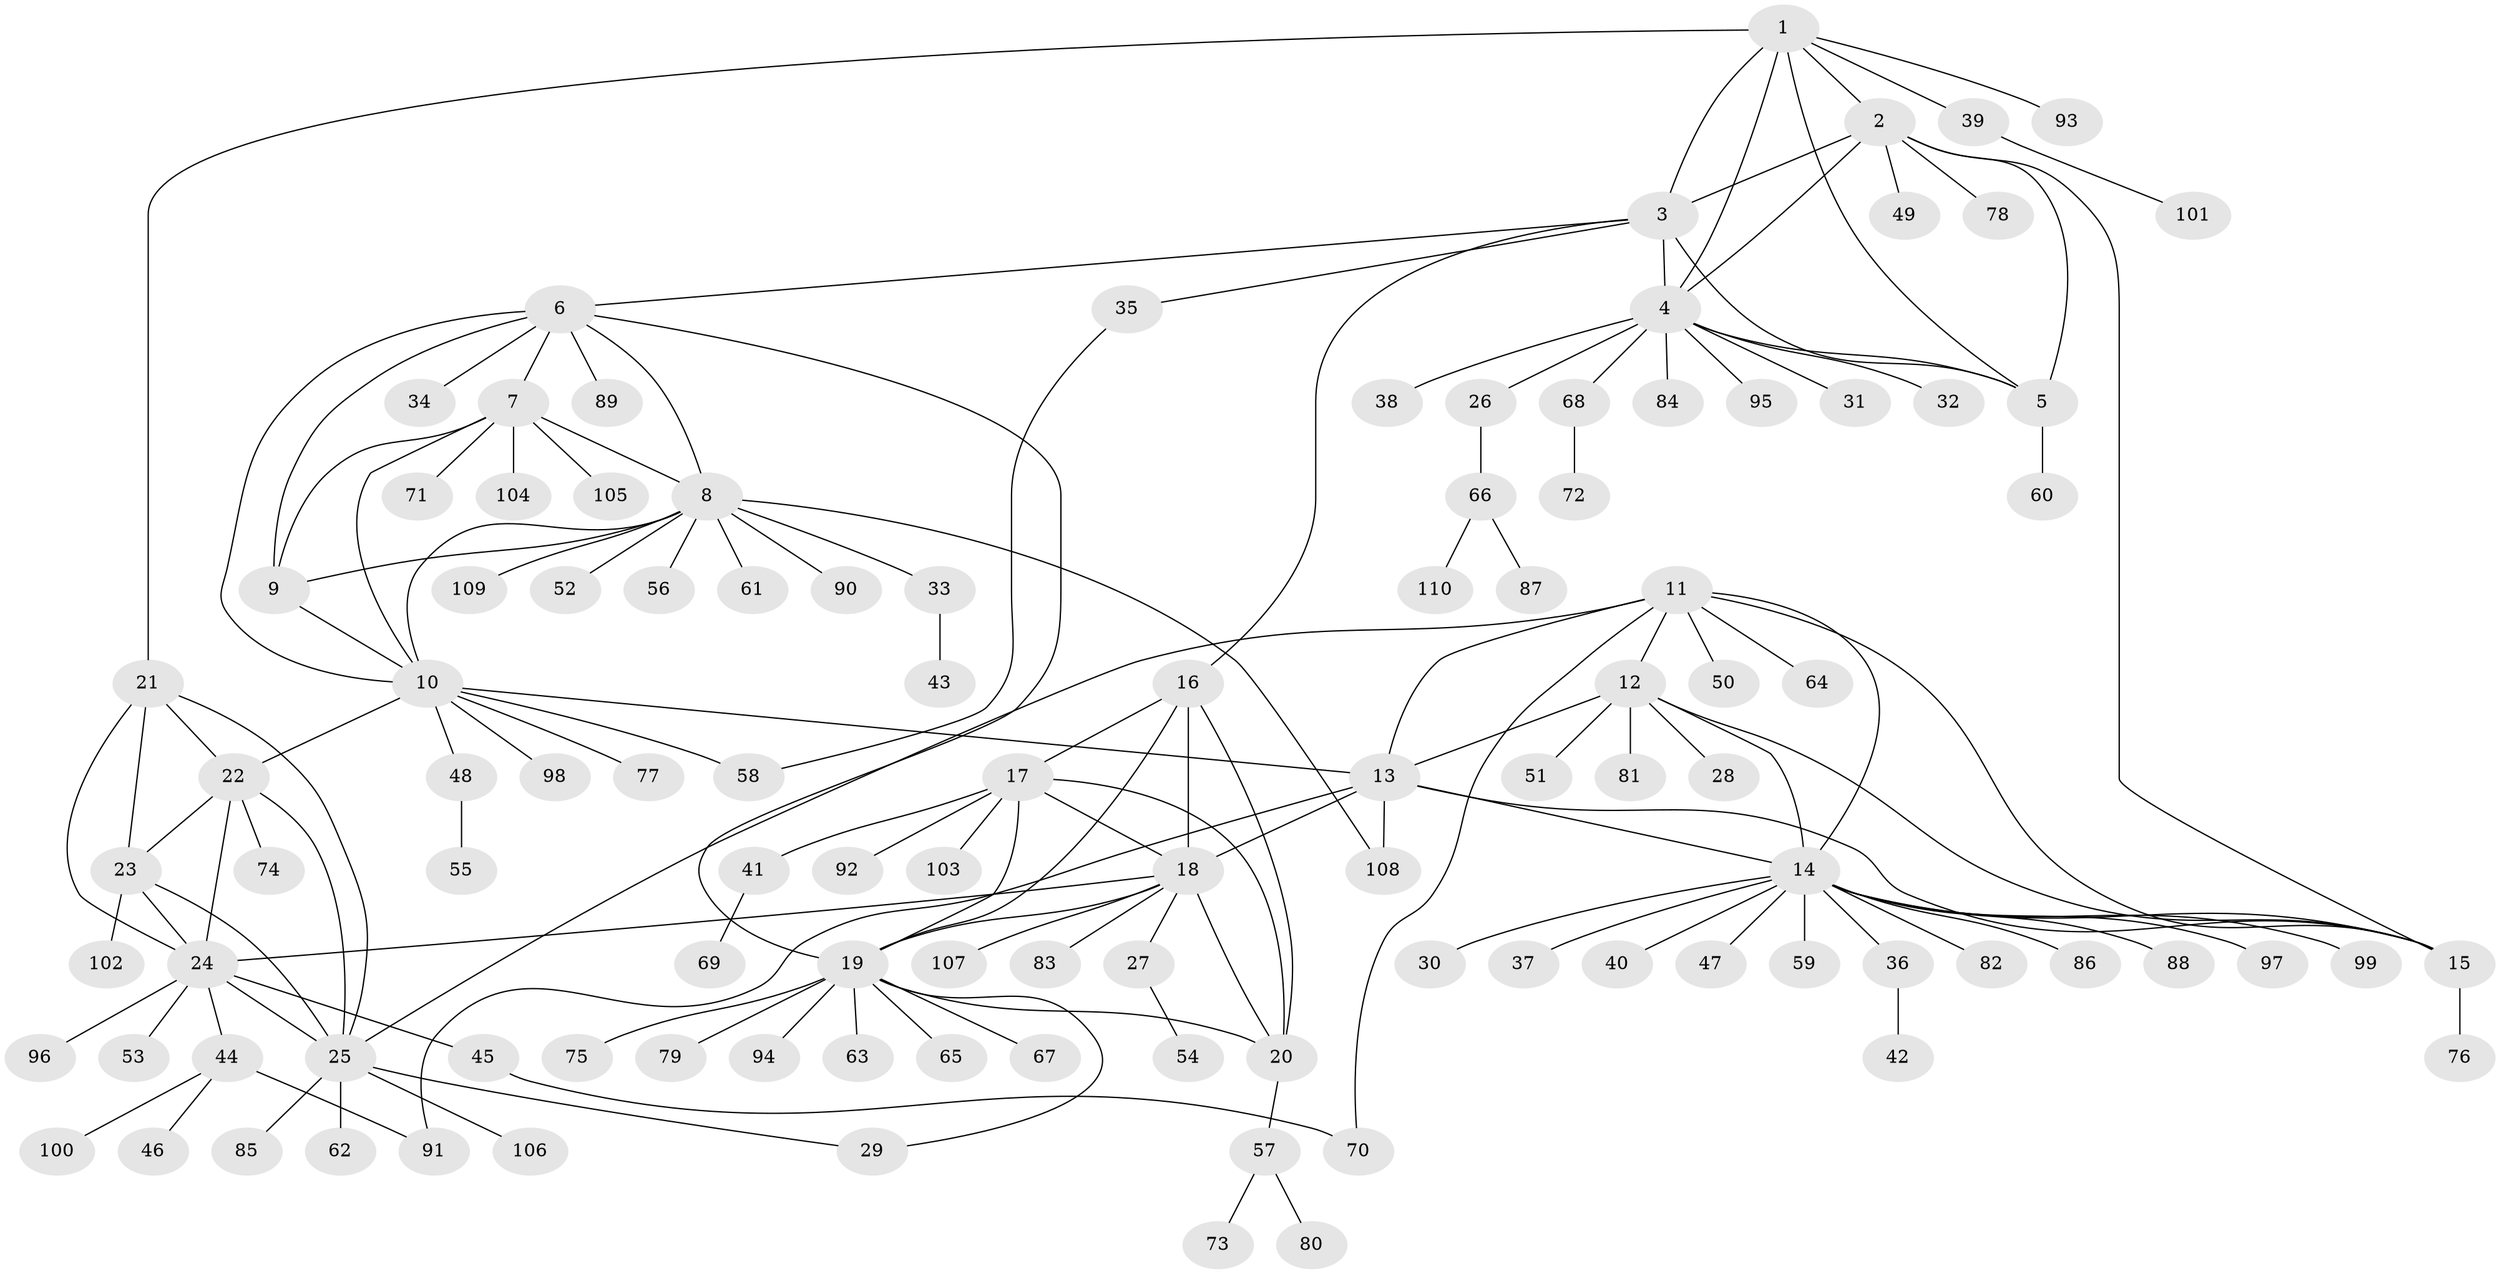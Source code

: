 // coarse degree distribution, {13: 0.011627906976744186, 9: 0.03488372093023256, 6: 0.08139534883720931, 3: 0.03488372093023256, 17: 0.011627906976744186, 7: 0.023255813953488372, 5: 0.011627906976744186, 15: 0.011627906976744186, 11: 0.011627906976744186, 4: 0.011627906976744186, 2: 0.06976744186046512, 1: 0.686046511627907}
// Generated by graph-tools (version 1.1) at 2025/24/03/03/25 07:24:13]
// undirected, 110 vertices, 150 edges
graph export_dot {
graph [start="1"]
  node [color=gray90,style=filled];
  1;
  2;
  3;
  4;
  5;
  6;
  7;
  8;
  9;
  10;
  11;
  12;
  13;
  14;
  15;
  16;
  17;
  18;
  19;
  20;
  21;
  22;
  23;
  24;
  25;
  26;
  27;
  28;
  29;
  30;
  31;
  32;
  33;
  34;
  35;
  36;
  37;
  38;
  39;
  40;
  41;
  42;
  43;
  44;
  45;
  46;
  47;
  48;
  49;
  50;
  51;
  52;
  53;
  54;
  55;
  56;
  57;
  58;
  59;
  60;
  61;
  62;
  63;
  64;
  65;
  66;
  67;
  68;
  69;
  70;
  71;
  72;
  73;
  74;
  75;
  76;
  77;
  78;
  79;
  80;
  81;
  82;
  83;
  84;
  85;
  86;
  87;
  88;
  89;
  90;
  91;
  92;
  93;
  94;
  95;
  96;
  97;
  98;
  99;
  100;
  101;
  102;
  103;
  104;
  105;
  106;
  107;
  108;
  109;
  110;
  1 -- 2;
  1 -- 3;
  1 -- 4;
  1 -- 5;
  1 -- 21;
  1 -- 39;
  1 -- 93;
  2 -- 3;
  2 -- 4;
  2 -- 5;
  2 -- 15;
  2 -- 49;
  2 -- 78;
  3 -- 4;
  3 -- 5;
  3 -- 6;
  3 -- 16;
  3 -- 35;
  4 -- 5;
  4 -- 26;
  4 -- 31;
  4 -- 32;
  4 -- 38;
  4 -- 68;
  4 -- 84;
  4 -- 95;
  5 -- 60;
  6 -- 7;
  6 -- 8;
  6 -- 9;
  6 -- 10;
  6 -- 19;
  6 -- 34;
  6 -- 89;
  7 -- 8;
  7 -- 9;
  7 -- 10;
  7 -- 71;
  7 -- 104;
  7 -- 105;
  8 -- 9;
  8 -- 10;
  8 -- 33;
  8 -- 52;
  8 -- 56;
  8 -- 61;
  8 -- 90;
  8 -- 108;
  8 -- 109;
  9 -- 10;
  10 -- 13;
  10 -- 22;
  10 -- 48;
  10 -- 58;
  10 -- 77;
  10 -- 98;
  11 -- 12;
  11 -- 13;
  11 -- 14;
  11 -- 15;
  11 -- 25;
  11 -- 50;
  11 -- 64;
  11 -- 70;
  12 -- 13;
  12 -- 14;
  12 -- 15;
  12 -- 28;
  12 -- 51;
  12 -- 81;
  13 -- 14;
  13 -- 15;
  13 -- 18;
  13 -- 91;
  13 -- 108;
  14 -- 15;
  14 -- 30;
  14 -- 36;
  14 -- 37;
  14 -- 40;
  14 -- 47;
  14 -- 59;
  14 -- 82;
  14 -- 86;
  14 -- 88;
  14 -- 97;
  14 -- 99;
  15 -- 76;
  16 -- 17;
  16 -- 18;
  16 -- 19;
  16 -- 20;
  17 -- 18;
  17 -- 19;
  17 -- 20;
  17 -- 41;
  17 -- 92;
  17 -- 103;
  18 -- 19;
  18 -- 20;
  18 -- 24;
  18 -- 27;
  18 -- 83;
  18 -- 107;
  19 -- 20;
  19 -- 29;
  19 -- 63;
  19 -- 65;
  19 -- 67;
  19 -- 75;
  19 -- 79;
  19 -- 94;
  20 -- 57;
  21 -- 22;
  21 -- 23;
  21 -- 24;
  21 -- 25;
  22 -- 23;
  22 -- 24;
  22 -- 25;
  22 -- 74;
  23 -- 24;
  23 -- 25;
  23 -- 102;
  24 -- 25;
  24 -- 44;
  24 -- 45;
  24 -- 53;
  24 -- 96;
  25 -- 29;
  25 -- 62;
  25 -- 85;
  25 -- 106;
  26 -- 66;
  27 -- 54;
  33 -- 43;
  35 -- 58;
  36 -- 42;
  39 -- 101;
  41 -- 69;
  44 -- 46;
  44 -- 91;
  44 -- 100;
  45 -- 70;
  48 -- 55;
  57 -- 73;
  57 -- 80;
  66 -- 87;
  66 -- 110;
  68 -- 72;
}
